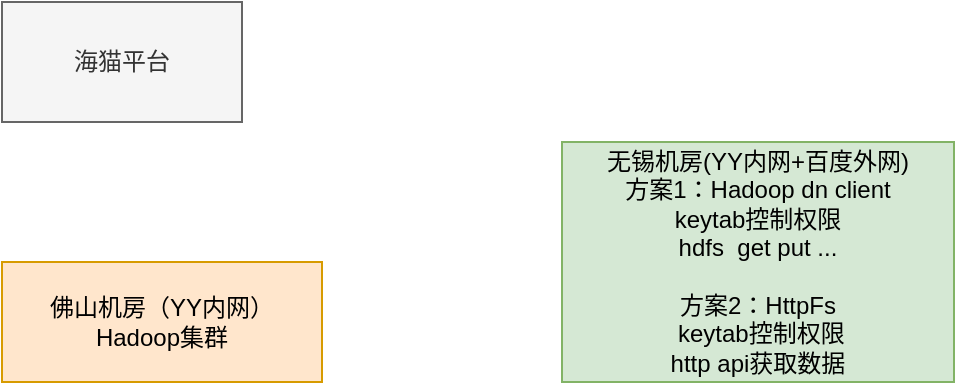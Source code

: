 <mxfile version="14.8.6" type="github">
  <diagram id="9lLiL-wMJO70nwDwRCzP" name="Page-1">
    <mxGraphModel dx="981" dy="526" grid="1" gridSize="10" guides="1" tooltips="1" connect="1" arrows="1" fold="1" page="1" pageScale="1" pageWidth="827" pageHeight="1169" math="0" shadow="0">
      <root>
        <mxCell id="0" />
        <mxCell id="1" parent="0" />
        <mxCell id="mIozh9vDuHq7eFjtp_iB-1" value="佛山机房（YY内网）&lt;br&gt;Hadoop集群" style="rounded=0;whiteSpace=wrap;html=1;fillColor=#ffe6cc;strokeColor=#d79b00;" vertex="1" parent="1">
          <mxGeometry x="80" y="190" width="160" height="60" as="geometry" />
        </mxCell>
        <mxCell id="mIozh9vDuHq7eFjtp_iB-2" value="无锡机房(YY内网+百度外网)&lt;br&gt;方案1：Hadoop dn client&lt;br&gt;keytab控制权限&lt;br&gt;hdfs&amp;nbsp; get put ...&lt;br&gt;&lt;br&gt;方案2：HttpFs&lt;br&gt;&amp;nbsp;keytab控制权限&lt;br&gt;http api获取数据" style="rounded=0;whiteSpace=wrap;html=1;fillColor=#d5e8d4;strokeColor=#82b366;" vertex="1" parent="1">
          <mxGeometry x="360" y="130" width="196" height="120" as="geometry" />
        </mxCell>
        <mxCell id="mIozh9vDuHq7eFjtp_iB-3" value="海猫平台" style="rounded=0;whiteSpace=wrap;html=1;fillColor=#f5f5f5;strokeColor=#666666;fontColor=#333333;" vertex="1" parent="1">
          <mxGeometry x="80" y="60" width="120" height="60" as="geometry" />
        </mxCell>
      </root>
    </mxGraphModel>
  </diagram>
</mxfile>
